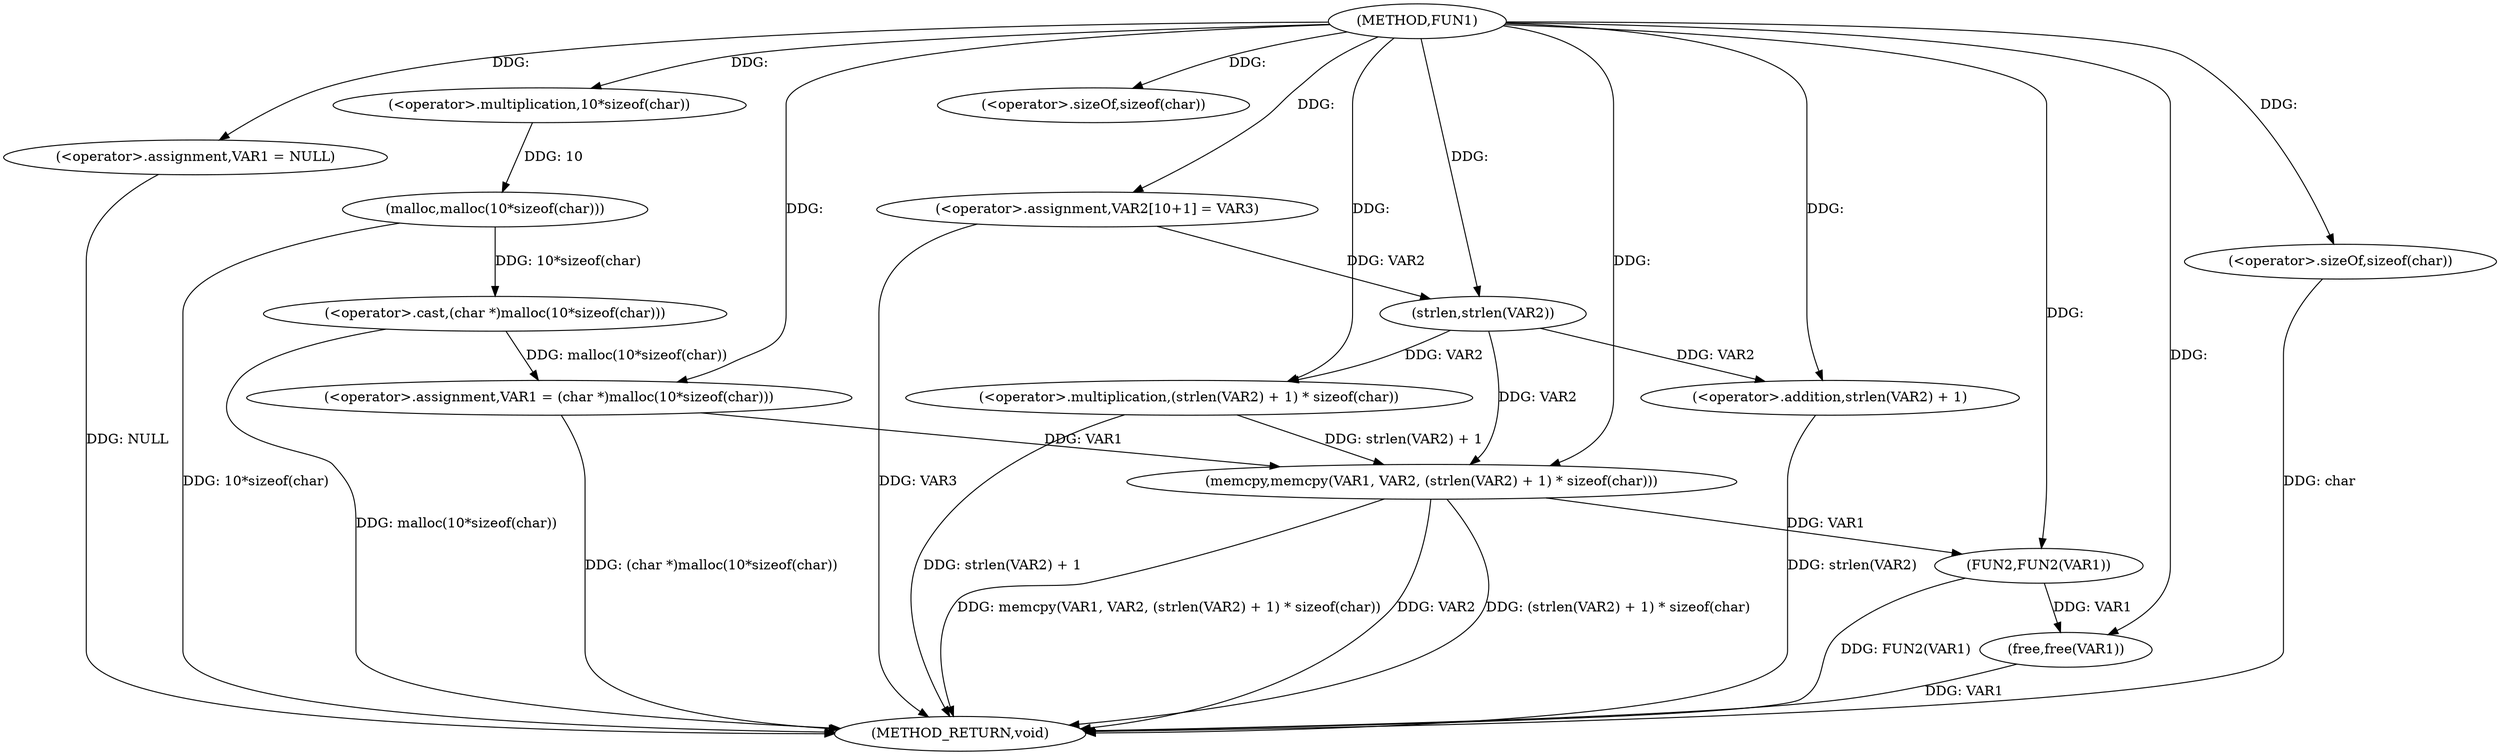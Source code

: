 digraph FUN1 {  
"1000100" [label = "(METHOD,FUN1)" ]
"1000134" [label = "(METHOD_RETURN,void)" ]
"1000103" [label = "(<operator>.assignment,VAR1 = NULL)" ]
"1000106" [label = "(<operator>.assignment,VAR1 = (char *)malloc(10*sizeof(char)))" ]
"1000108" [label = "(<operator>.cast,(char *)malloc(10*sizeof(char)))" ]
"1000110" [label = "(malloc,malloc(10*sizeof(char)))" ]
"1000111" [label = "(<operator>.multiplication,10*sizeof(char))" ]
"1000113" [label = "(<operator>.sizeOf,sizeof(char))" ]
"1000117" [label = "(<operator>.assignment,VAR2[10+1] = VAR3)" ]
"1000120" [label = "(memcpy,memcpy(VAR1, VAR2, (strlen(VAR2) + 1) * sizeof(char)))" ]
"1000123" [label = "(<operator>.multiplication,(strlen(VAR2) + 1) * sizeof(char))" ]
"1000124" [label = "(<operator>.addition,strlen(VAR2) + 1)" ]
"1000125" [label = "(strlen,strlen(VAR2))" ]
"1000128" [label = "(<operator>.sizeOf,sizeof(char))" ]
"1000130" [label = "(FUN2,FUN2(VAR1))" ]
"1000132" [label = "(free,free(VAR1))" ]
  "1000130" -> "1000134"  [ label = "DDG: FUN2(VAR1)"] 
  "1000124" -> "1000134"  [ label = "DDG: strlen(VAR2)"] 
  "1000106" -> "1000134"  [ label = "DDG: (char *)malloc(10*sizeof(char))"] 
  "1000103" -> "1000134"  [ label = "DDG: NULL"] 
  "1000132" -> "1000134"  [ label = "DDG: VAR1"] 
  "1000120" -> "1000134"  [ label = "DDG: VAR2"] 
  "1000117" -> "1000134"  [ label = "DDG: VAR3"] 
  "1000110" -> "1000134"  [ label = "DDG: 10*sizeof(char)"] 
  "1000123" -> "1000134"  [ label = "DDG: strlen(VAR2) + 1"] 
  "1000120" -> "1000134"  [ label = "DDG: (strlen(VAR2) + 1) * sizeof(char)"] 
  "1000128" -> "1000134"  [ label = "DDG: char"] 
  "1000108" -> "1000134"  [ label = "DDG: malloc(10*sizeof(char))"] 
  "1000120" -> "1000134"  [ label = "DDG: memcpy(VAR1, VAR2, (strlen(VAR2) + 1) * sizeof(char))"] 
  "1000100" -> "1000103"  [ label = "DDG: "] 
  "1000108" -> "1000106"  [ label = "DDG: malloc(10*sizeof(char))"] 
  "1000100" -> "1000106"  [ label = "DDG: "] 
  "1000110" -> "1000108"  [ label = "DDG: 10*sizeof(char)"] 
  "1000111" -> "1000110"  [ label = "DDG: 10"] 
  "1000100" -> "1000111"  [ label = "DDG: "] 
  "1000100" -> "1000113"  [ label = "DDG: "] 
  "1000100" -> "1000117"  [ label = "DDG: "] 
  "1000106" -> "1000120"  [ label = "DDG: VAR1"] 
  "1000100" -> "1000120"  [ label = "DDG: "] 
  "1000125" -> "1000120"  [ label = "DDG: VAR2"] 
  "1000123" -> "1000120"  [ label = "DDG: strlen(VAR2) + 1"] 
  "1000125" -> "1000123"  [ label = "DDG: VAR2"] 
  "1000100" -> "1000123"  [ label = "DDG: "] 
  "1000125" -> "1000124"  [ label = "DDG: VAR2"] 
  "1000117" -> "1000125"  [ label = "DDG: VAR2"] 
  "1000100" -> "1000125"  [ label = "DDG: "] 
  "1000100" -> "1000124"  [ label = "DDG: "] 
  "1000100" -> "1000128"  [ label = "DDG: "] 
  "1000120" -> "1000130"  [ label = "DDG: VAR1"] 
  "1000100" -> "1000130"  [ label = "DDG: "] 
  "1000130" -> "1000132"  [ label = "DDG: VAR1"] 
  "1000100" -> "1000132"  [ label = "DDG: "] 
}
